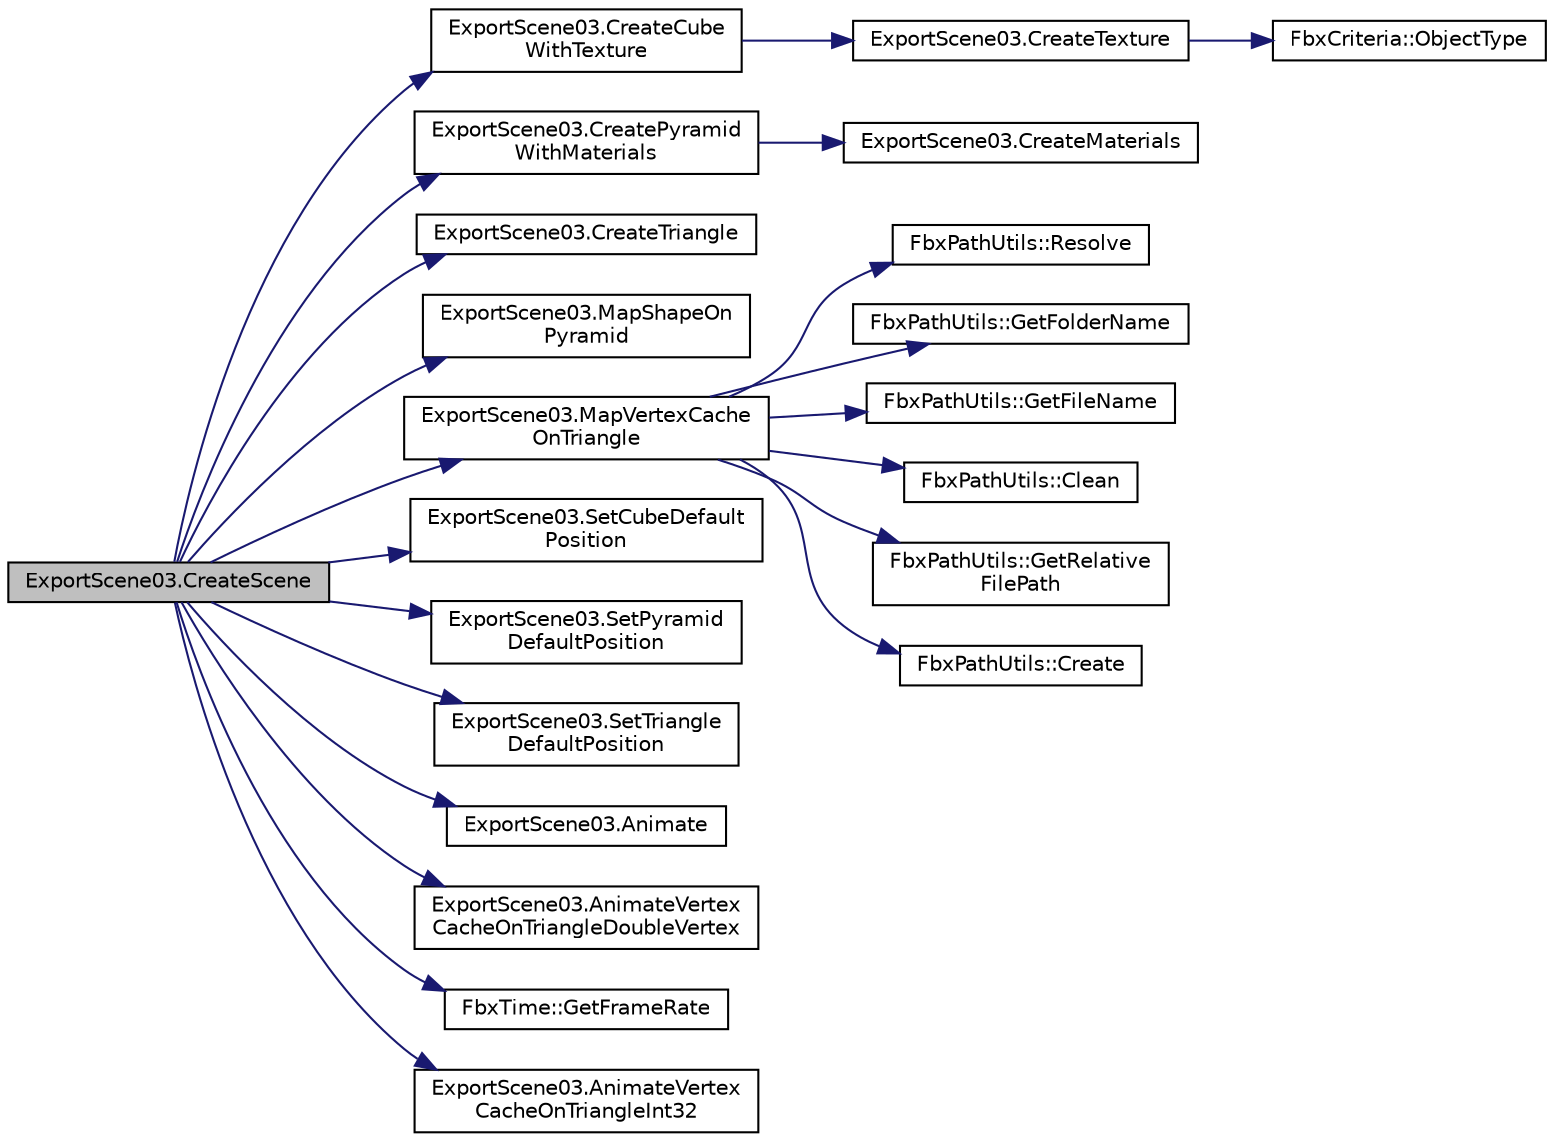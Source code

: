 digraph "ExportScene03.CreateScene"
{
  edge [fontname="Helvetica",fontsize="10",labelfontname="Helvetica",labelfontsize="10"];
  node [fontname="Helvetica",fontsize="10",shape=record];
  rankdir="LR";
  Node22 [label="ExportScene03.CreateScene",height=0.2,width=0.4,color="black", fillcolor="grey75", style="filled", fontcolor="black"];
  Node22 -> Node23 [color="midnightblue",fontsize="10",style="solid",fontname="Helvetica"];
  Node23 [label="ExportScene03.CreateCube\lWithTexture",height=0.2,width=0.4,color="black", fillcolor="white", style="filled",URL="$namespace_export_scene03.html#a8739e28cfd3f0638e215a881d7704d11"];
  Node23 -> Node24 [color="midnightblue",fontsize="10",style="solid",fontname="Helvetica"];
  Node24 [label="ExportScene03.CreateTexture",height=0.2,width=0.4,color="black", fillcolor="white", style="filled",URL="$namespace_export_scene03.html#a31fdba5cdc721d7ab9f9e8ed00c60a1a"];
  Node24 -> Node25 [color="midnightblue",fontsize="10",style="solid",fontname="Helvetica"];
  Node25 [label="FbxCriteria::ObjectType",height=0.2,width=0.4,color="black", fillcolor="white", style="filled",URL="$class_fbx_criteria.html#a760d66022a8febcd3fd0c5fbbb534023"];
  Node22 -> Node26 [color="midnightblue",fontsize="10",style="solid",fontname="Helvetica"];
  Node26 [label="ExportScene03.CreatePyramid\lWithMaterials",height=0.2,width=0.4,color="black", fillcolor="white", style="filled",URL="$namespace_export_scene03.html#a256d42c26c748fd323177eb81f2b65a0"];
  Node26 -> Node27 [color="midnightblue",fontsize="10",style="solid",fontname="Helvetica"];
  Node27 [label="ExportScene03.CreateMaterials",height=0.2,width=0.4,color="black", fillcolor="white", style="filled",URL="$namespace_export_scene03.html#af03f77efbc17723316e1607c81c1e4ad"];
  Node22 -> Node28 [color="midnightblue",fontsize="10",style="solid",fontname="Helvetica"];
  Node28 [label="ExportScene03.CreateTriangle",height=0.2,width=0.4,color="black", fillcolor="white", style="filled",URL="$namespace_export_scene03.html#a14b5c9490b1e23dea1de435163e84778"];
  Node22 -> Node29 [color="midnightblue",fontsize="10",style="solid",fontname="Helvetica"];
  Node29 [label="ExportScene03.MapShapeOn\lPyramid",height=0.2,width=0.4,color="black", fillcolor="white", style="filled",URL="$namespace_export_scene03.html#a00a44ad6299ef05f8843e5a5472220c9"];
  Node22 -> Node30 [color="midnightblue",fontsize="10",style="solid",fontname="Helvetica"];
  Node30 [label="ExportScene03.MapVertexCache\lOnTriangle",height=0.2,width=0.4,color="black", fillcolor="white", style="filled",URL="$namespace_export_scene03.html#a684086a0863c11c1c12b47f92385b90b"];
  Node30 -> Node31 [color="midnightblue",fontsize="10",style="solid",fontname="Helvetica"];
  Node31 [label="FbxPathUtils::Resolve",height=0.2,width=0.4,color="black", fillcolor="white", style="filled",URL="$class_fbx_path_utils.html#a5adc2b4d7bed904ba22f3613f9bb729a"];
  Node30 -> Node32 [color="midnightblue",fontsize="10",style="solid",fontname="Helvetica"];
  Node32 [label="FbxPathUtils::GetFolderName",height=0.2,width=0.4,color="black", fillcolor="white", style="filled",URL="$class_fbx_path_utils.html#a387c0512f521b504303361b2d79c4242"];
  Node30 -> Node33 [color="midnightblue",fontsize="10",style="solid",fontname="Helvetica"];
  Node33 [label="FbxPathUtils::GetFileName",height=0.2,width=0.4,color="black", fillcolor="white", style="filled",URL="$class_fbx_path_utils.html#ac7822ad3605dcfbe63e99a848e959d50"];
  Node30 -> Node34 [color="midnightblue",fontsize="10",style="solid",fontname="Helvetica"];
  Node34 [label="FbxPathUtils::Clean",height=0.2,width=0.4,color="black", fillcolor="white", style="filled",URL="$class_fbx_path_utils.html#a33d8212ceaa902e1161882ab8d69e3ca",tooltip="Clean the redundant and useless denotations in given path name. "];
  Node30 -> Node35 [color="midnightblue",fontsize="10",style="solid",fontname="Helvetica"];
  Node35 [label="FbxPathUtils::GetRelative\lFilePath",height=0.2,width=0.4,color="black", fillcolor="white", style="filled",URL="$class_fbx_path_utils.html#a330b64c4fc722a47e0bb0a946249e021",tooltip="Get the given new path&#39;s relative path to the given root path. "];
  Node30 -> Node36 [color="midnightblue",fontsize="10",style="solid",fontname="Helvetica"];
  Node36 [label="FbxPathUtils::Create",height=0.2,width=0.4,color="black", fillcolor="white", style="filled",URL="$class_fbx_path_utils.html#aa644a8ad1e94eb8a522e6fd653824e93"];
  Node22 -> Node37 [color="midnightblue",fontsize="10",style="solid",fontname="Helvetica"];
  Node37 [label="ExportScene03.SetCubeDefault\lPosition",height=0.2,width=0.4,color="black", fillcolor="white", style="filled",URL="$namespace_export_scene03.html#a1de39a36aa938498a144aaa0742ecee0"];
  Node22 -> Node38 [color="midnightblue",fontsize="10",style="solid",fontname="Helvetica"];
  Node38 [label="ExportScene03.SetPyramid\lDefaultPosition",height=0.2,width=0.4,color="black", fillcolor="white", style="filled",URL="$namespace_export_scene03.html#a68c815a8d183c8818484a655f38e770e"];
  Node22 -> Node39 [color="midnightblue",fontsize="10",style="solid",fontname="Helvetica"];
  Node39 [label="ExportScene03.SetTriangle\lDefaultPosition",height=0.2,width=0.4,color="black", fillcolor="white", style="filled",URL="$namespace_export_scene03.html#ac705c3499f2ddadd170981132fa6cc2f"];
  Node22 -> Node40 [color="midnightblue",fontsize="10",style="solid",fontname="Helvetica"];
  Node40 [label="ExportScene03.Animate",height=0.2,width=0.4,color="black", fillcolor="white", style="filled",URL="$namespace_export_scene03.html#a695b4328e59ed00fc72b6a9016e2df0d"];
  Node22 -> Node41 [color="midnightblue",fontsize="10",style="solid",fontname="Helvetica"];
  Node41 [label="ExportScene03.AnimateVertex\lCacheOnTriangleDoubleVertex",height=0.2,width=0.4,color="black", fillcolor="white", style="filled",URL="$namespace_export_scene03.html#a188a9f5a4ef77fd02d2bd351bf81df1b"];
  Node22 -> Node42 [color="midnightblue",fontsize="10",style="solid",fontname="Helvetica"];
  Node42 [label="FbxTime::GetFrameRate",height=0.2,width=0.4,color="black", fillcolor="white", style="filled",URL="$class_fbx_time.html#a583171e7b6351a2ae0468b03d442a1e6"];
  Node22 -> Node43 [color="midnightblue",fontsize="10",style="solid",fontname="Helvetica"];
  Node43 [label="ExportScene03.AnimateVertex\lCacheOnTriangleInt32",height=0.2,width=0.4,color="black", fillcolor="white", style="filled",URL="$namespace_export_scene03.html#a440906a7a98424c5e969382ff35a1565"];
}
